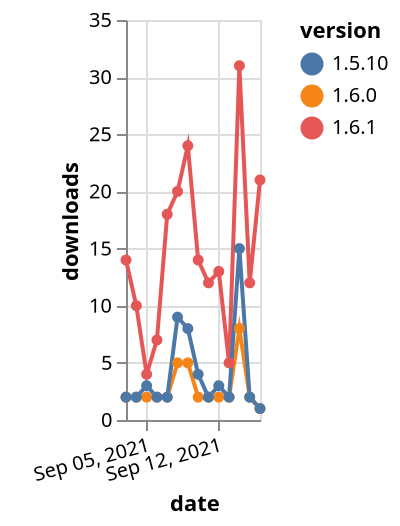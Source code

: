 {"$schema": "https://vega.github.io/schema/vega-lite/v5.json", "description": "A simple bar chart with embedded data.", "data": {"values": [{"date": "2021-09-03", "total": 1609, "delta": 2, "version": "1.6.0"}, {"date": "2021-09-04", "total": 1611, "delta": 2, "version": "1.6.0"}, {"date": "2021-09-05", "total": 1613, "delta": 2, "version": "1.6.0"}, {"date": "2021-09-06", "total": 1615, "delta": 2, "version": "1.6.0"}, {"date": "2021-09-07", "total": 1617, "delta": 2, "version": "1.6.0"}, {"date": "2021-09-08", "total": 1622, "delta": 5, "version": "1.6.0"}, {"date": "2021-09-09", "total": 1627, "delta": 5, "version": "1.6.0"}, {"date": "2021-09-10", "total": 1629, "delta": 2, "version": "1.6.0"}, {"date": "2021-09-11", "total": 1631, "delta": 2, "version": "1.6.0"}, {"date": "2021-09-12", "total": 1633, "delta": 2, "version": "1.6.0"}, {"date": "2021-09-13", "total": 1635, "delta": 2, "version": "1.6.0"}, {"date": "2021-09-14", "total": 1643, "delta": 8, "version": "1.6.0"}, {"date": "2021-09-15", "total": 1645, "delta": 2, "version": "1.6.0"}, {"date": "2021-09-16", "total": 1646, "delta": 1, "version": "1.6.0"}, {"date": "2021-09-03", "total": 6385, "delta": 14, "version": "1.6.1"}, {"date": "2021-09-04", "total": 6395, "delta": 10, "version": "1.6.1"}, {"date": "2021-09-05", "total": 6399, "delta": 4, "version": "1.6.1"}, {"date": "2021-09-06", "total": 6406, "delta": 7, "version": "1.6.1"}, {"date": "2021-09-07", "total": 6424, "delta": 18, "version": "1.6.1"}, {"date": "2021-09-08", "total": 6444, "delta": 20, "version": "1.6.1"}, {"date": "2021-09-09", "total": 6468, "delta": 24, "version": "1.6.1"}, {"date": "2021-09-10", "total": 6482, "delta": 14, "version": "1.6.1"}, {"date": "2021-09-11", "total": 6494, "delta": 12, "version": "1.6.1"}, {"date": "2021-09-12", "total": 6507, "delta": 13, "version": "1.6.1"}, {"date": "2021-09-13", "total": 6512, "delta": 5, "version": "1.6.1"}, {"date": "2021-09-14", "total": 6543, "delta": 31, "version": "1.6.1"}, {"date": "2021-09-15", "total": 6555, "delta": 12, "version": "1.6.1"}, {"date": "2021-09-16", "total": 6576, "delta": 21, "version": "1.6.1"}, {"date": "2021-09-03", "total": 5183, "delta": 2, "version": "1.5.10"}, {"date": "2021-09-04", "total": 5185, "delta": 2, "version": "1.5.10"}, {"date": "2021-09-05", "total": 5188, "delta": 3, "version": "1.5.10"}, {"date": "2021-09-06", "total": 5190, "delta": 2, "version": "1.5.10"}, {"date": "2021-09-07", "total": 5192, "delta": 2, "version": "1.5.10"}, {"date": "2021-09-08", "total": 5201, "delta": 9, "version": "1.5.10"}, {"date": "2021-09-09", "total": 5209, "delta": 8, "version": "1.5.10"}, {"date": "2021-09-10", "total": 5213, "delta": 4, "version": "1.5.10"}, {"date": "2021-09-11", "total": 5215, "delta": 2, "version": "1.5.10"}, {"date": "2021-09-12", "total": 5218, "delta": 3, "version": "1.5.10"}, {"date": "2021-09-13", "total": 5220, "delta": 2, "version": "1.5.10"}, {"date": "2021-09-14", "total": 5235, "delta": 15, "version": "1.5.10"}, {"date": "2021-09-15", "total": 5237, "delta": 2, "version": "1.5.10"}, {"date": "2021-09-16", "total": 5238, "delta": 1, "version": "1.5.10"}]}, "width": "container", "mark": {"type": "line", "point": {"filled": true}}, "encoding": {"x": {"field": "date", "type": "temporal", "timeUnit": "yearmonthdate", "title": "date", "axis": {"labelAngle": -15}}, "y": {"field": "delta", "type": "quantitative", "title": "downloads"}, "color": {"field": "version", "type": "nominal"}, "tooltip": {"field": "delta"}}}